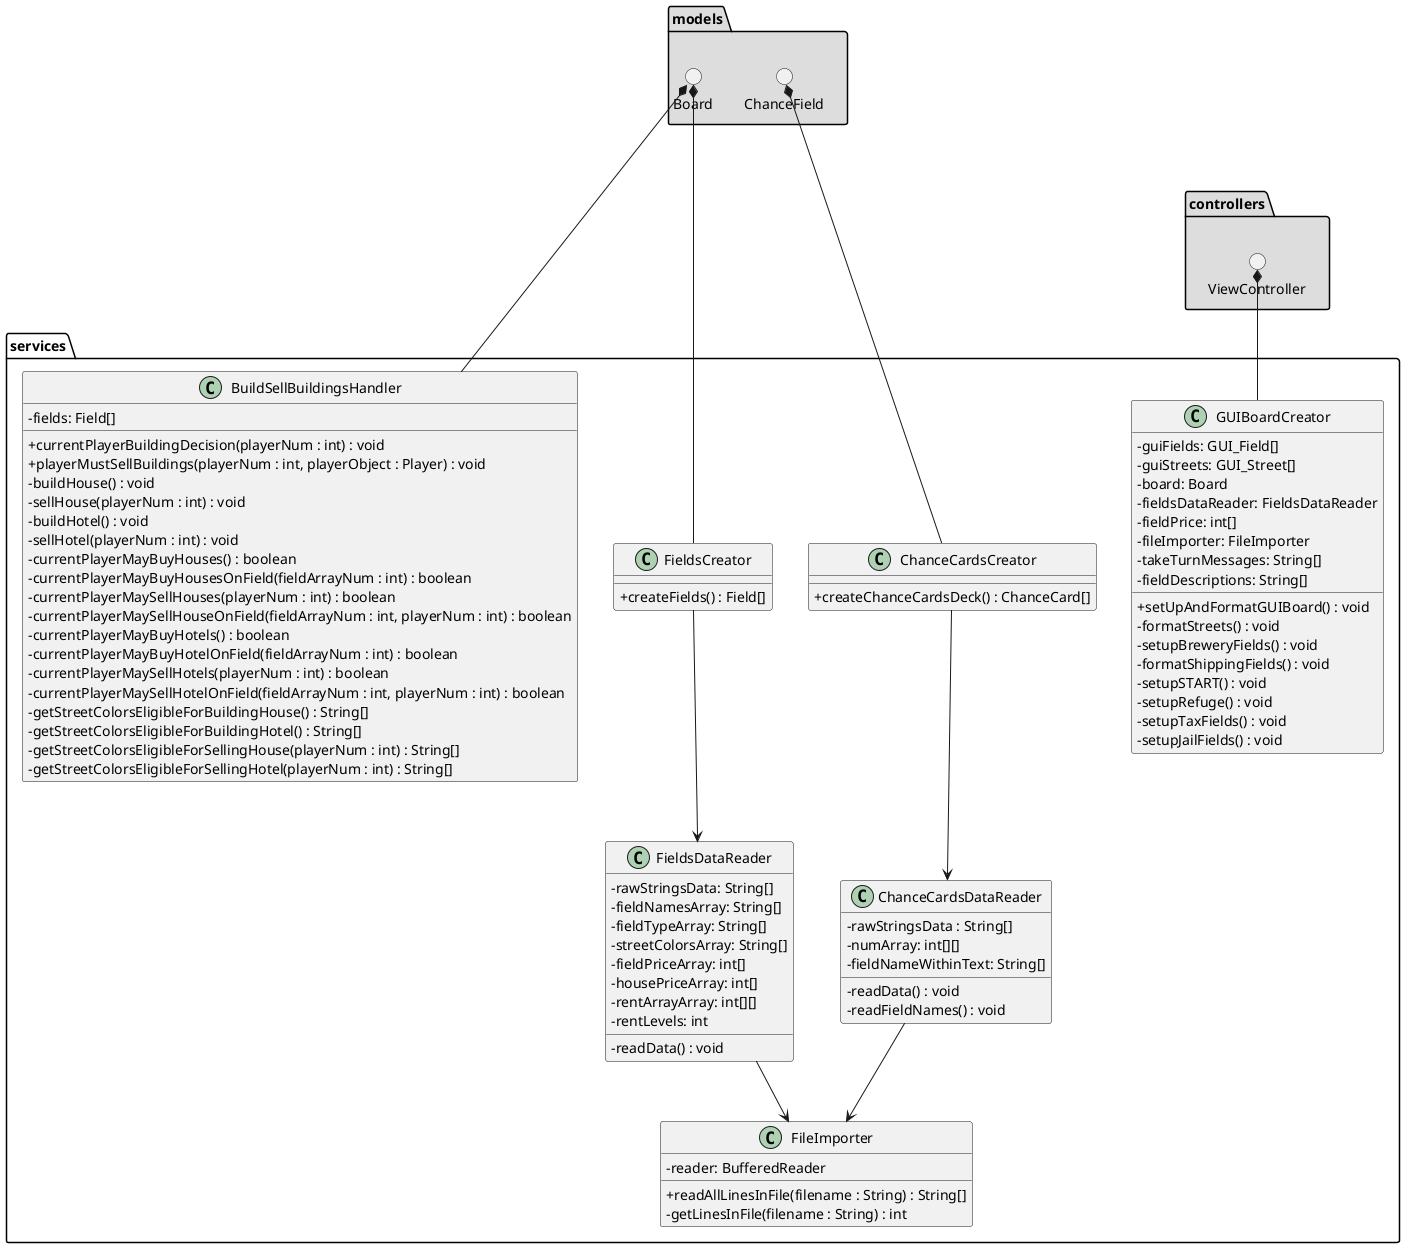 @startuml
'https://plantuml.com/class-diagram
skinparam classAttributeIconSize 0

package controllers #DDDDDD {
() ViewController
}

package models #DDDDDD {
() Board
() ChanceField
}

package services {

class FileImporter {
    -reader: BufferedReader

    +readAllLinesInFile(filename : String) : String[]
    -getLinesInFile(filename : String) : int
}
class FieldsDataReader {
    -rawStringsData: String[]
    -fieldNamesArray: String[]
    -fieldTypeArray: String[]
    -streetColorsArray: String[]
    -fieldPriceArray: int[]
    -housePriceArray: int[]
    -rentArrayArray: int[][]
    -rentLevels: int

    -readData() : void
}
class FieldsCreator {
    +createFields() : Field[]
}
class ChanceCardsDataReader {
    -rawStringsData : String[]
    -numArray: int[][]
    -fieldNameWithinText: String[]

    -readData() : void
    -readFieldNames() : void

}
class ChanceCardsCreator {
    +createChanceCardsDeck() : ChanceCard[]
}

class BuildSellBuildingsHandler {
    -fields: Field[]

    +currentPlayerBuildingDecision(playerNum : int) : void
    +playerMustSellBuildings(playerNum : int, playerObject : Player) : void
    -buildHouse() : void
    -sellHouse(playerNum : int) : void
    -buildHotel() : void
    -sellHotel(playerNum : int) : void
    -currentPlayerMayBuyHouses() : boolean
    -currentPlayerMayBuyHousesOnField(fieldArrayNum : int) : boolean
    -currentPlayerMaySellHouses(playerNum : int) : boolean
    -currentPlayerMaySellHouseOnField(fieldArrayNum : int, playerNum : int) : boolean
    -currentPlayerMayBuyHotels() : boolean
    -currentPlayerMayBuyHotelOnField(fieldArrayNum : int) : boolean
    -currentPlayerMaySellHotels(playerNum : int) : boolean
    -currentPlayerMaySellHotelOnField(fieldArrayNum : int, playerNum : int) : boolean
    -getStreetColorsEligibleForBuildingHouse() : String[]
    -getStreetColorsEligibleForBuildingHotel() : String[]
    -getStreetColorsEligibleForSellingHouse(playerNum : int) : String[]
    -getStreetColorsEligibleForSellingHotel(playerNum : int) : String[]
}

class GUIBoardCreator {
    -guiFields: GUI_Field[]
    -guiStreets: GUI_Street[]
    -board: Board
    -fieldsDataReader: FieldsDataReader
    -fieldPrice: int[]
    -fileImporter: FileImporter
    -takeTurnMessages: String[]
    -fieldDescriptions: String[]

    +setUpAndFormatGUIBoard() : void
    -formatStreets() : void
    -setupBreweryFields() : void
    -formatShippingFields() : void
    -setupSTART() : void
    -setupRefuge() : void
    -setupTaxFields() : void
    -setupJailFields() : void
}

}

ChanceField *-- ChanceCardsCreator
ViewController *-- GUIBoardCreator
Board *---- FieldsCreator
Board *- BuildSellBuildingsHandler
FieldsDataReader --> FileImporter
ChanceCardsDataReader --> FileImporter
FieldsCreator --> FieldsDataReader
ChanceCardsCreator --> ChanceCardsDataReader

@enduml